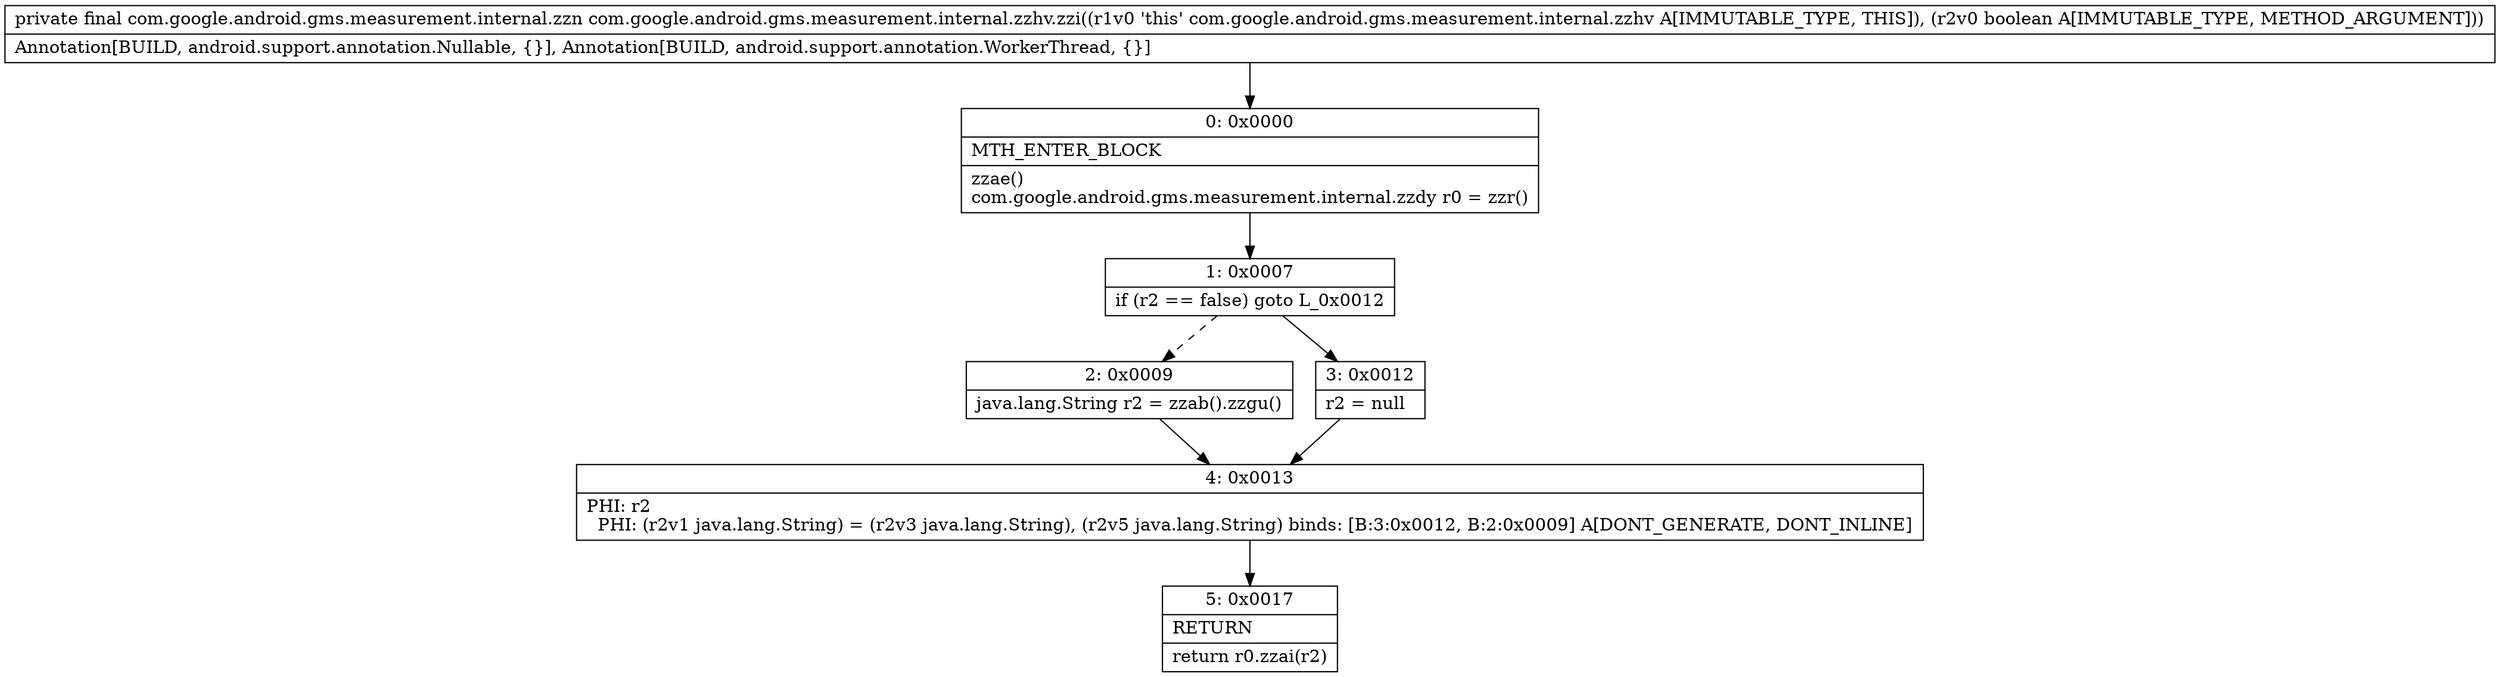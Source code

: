 digraph "CFG forcom.google.android.gms.measurement.internal.zzhv.zzi(Z)Lcom\/google\/android\/gms\/measurement\/internal\/zzn;" {
Node_0 [shape=record,label="{0\:\ 0x0000|MTH_ENTER_BLOCK\l|zzae()\lcom.google.android.gms.measurement.internal.zzdy r0 = zzr()\l}"];
Node_1 [shape=record,label="{1\:\ 0x0007|if (r2 == false) goto L_0x0012\l}"];
Node_2 [shape=record,label="{2\:\ 0x0009|java.lang.String r2 = zzab().zzgu()\l}"];
Node_3 [shape=record,label="{3\:\ 0x0012|r2 = null\l}"];
Node_4 [shape=record,label="{4\:\ 0x0013|PHI: r2 \l  PHI: (r2v1 java.lang.String) = (r2v3 java.lang.String), (r2v5 java.lang.String) binds: [B:3:0x0012, B:2:0x0009] A[DONT_GENERATE, DONT_INLINE]\l}"];
Node_5 [shape=record,label="{5\:\ 0x0017|RETURN\l|return r0.zzai(r2)\l}"];
MethodNode[shape=record,label="{private final com.google.android.gms.measurement.internal.zzn com.google.android.gms.measurement.internal.zzhv.zzi((r1v0 'this' com.google.android.gms.measurement.internal.zzhv A[IMMUTABLE_TYPE, THIS]), (r2v0 boolean A[IMMUTABLE_TYPE, METHOD_ARGUMENT]))  | Annotation[BUILD, android.support.annotation.Nullable, \{\}], Annotation[BUILD, android.support.annotation.WorkerThread, \{\}]\l}"];
MethodNode -> Node_0;
Node_0 -> Node_1;
Node_1 -> Node_2[style=dashed];
Node_1 -> Node_3;
Node_2 -> Node_4;
Node_3 -> Node_4;
Node_4 -> Node_5;
}

